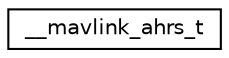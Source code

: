 digraph "Graphical Class Hierarchy"
{
 // INTERACTIVE_SVG=YES
  edge [fontname="Helvetica",fontsize="10",labelfontname="Helvetica",labelfontsize="10"];
  node [fontname="Helvetica",fontsize="10",shape=record];
  rankdir="LR";
  Node1 [label="__mavlink_ahrs_t",height=0.2,width=0.4,color="black", fillcolor="white", style="filled",URL="$struct____mavlink__ahrs__t.html"];
}

